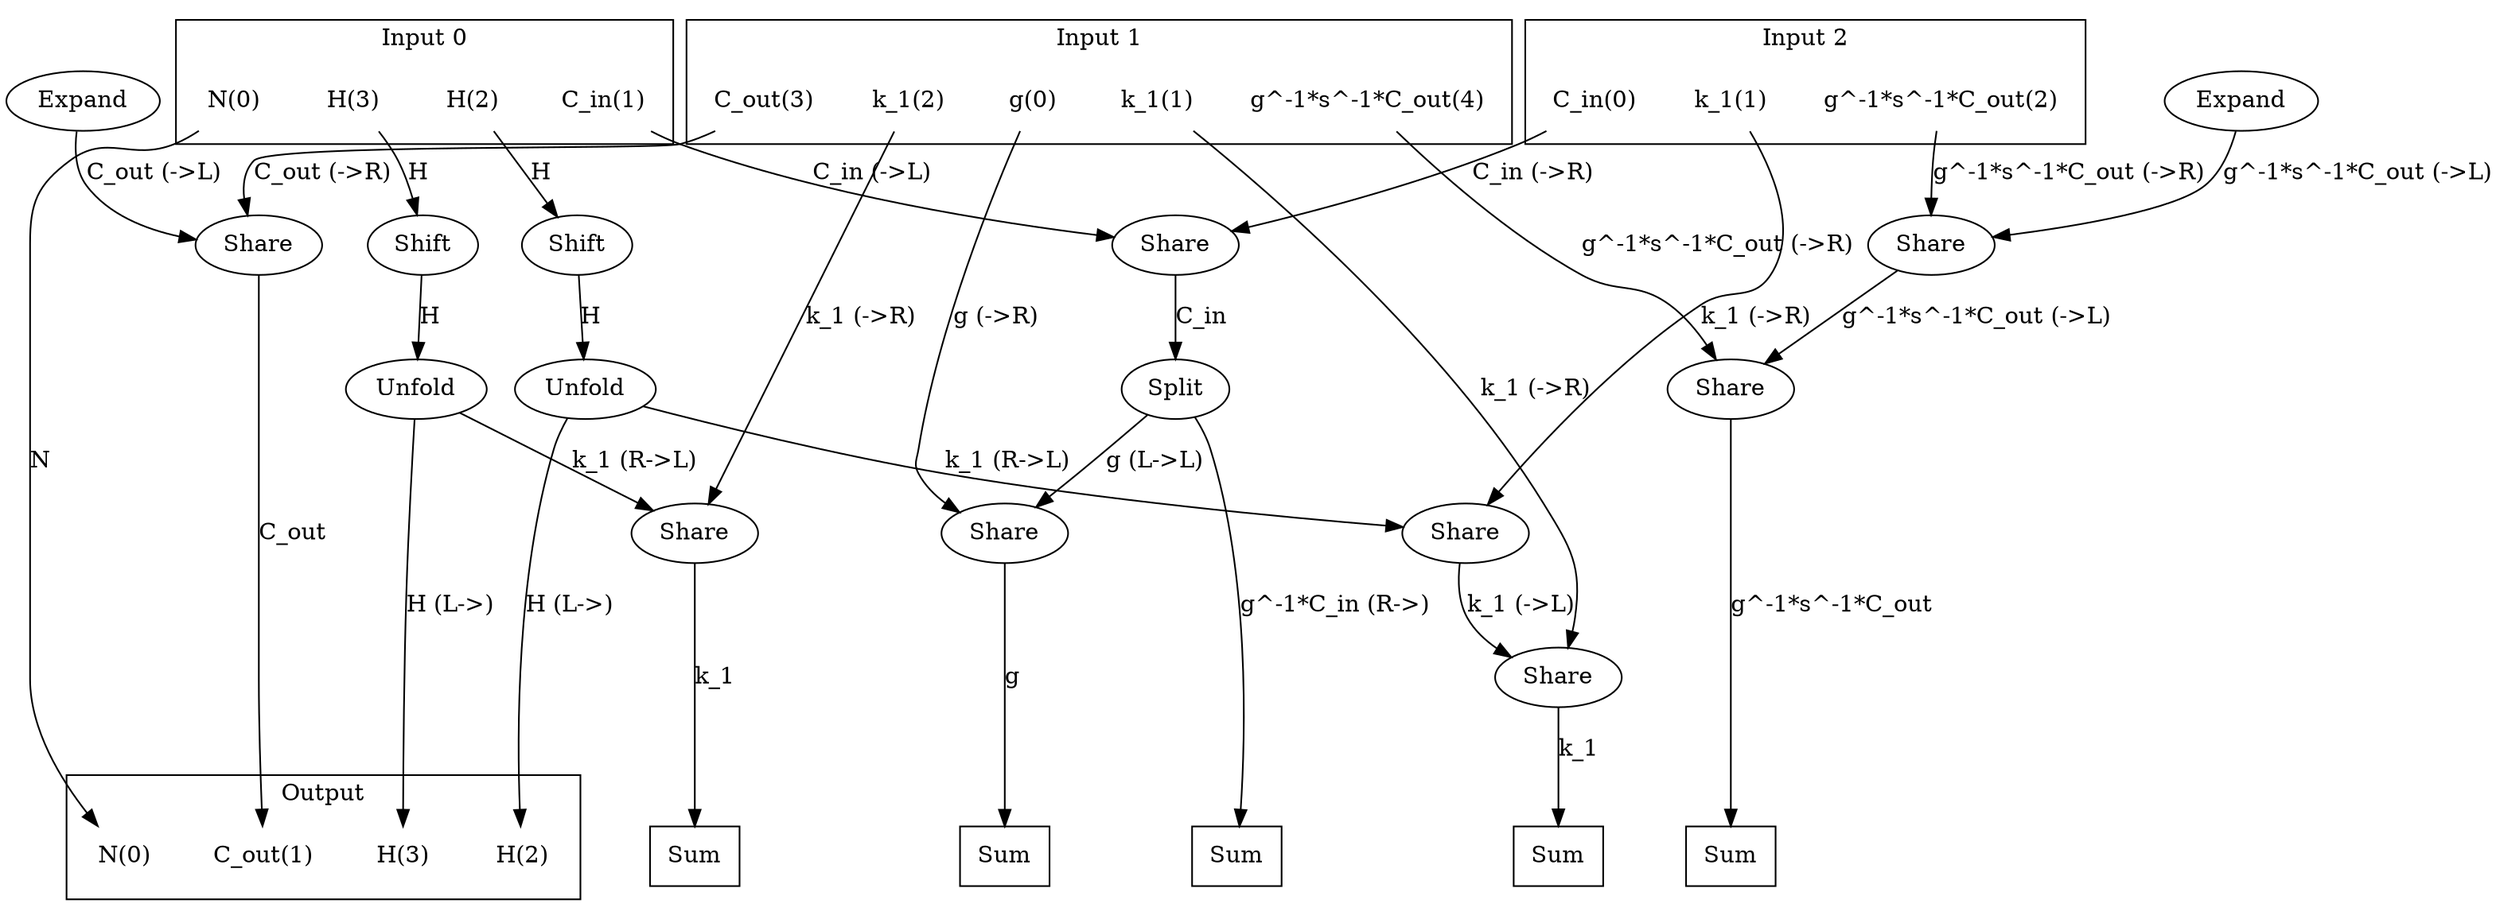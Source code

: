 digraph kernel {
newrank = true;
op_0x5601d16be000 [label="Unfold"];
op_0x5601d16be040 [label="Unfold"];
op_0x5601d16bf850 [label="Split"];
op_0x5601d17c8280 [label="Share"];
op_0x5601d17c8320 [label="Share"];
op_0x5601d17c8370 [label="Share"];
op_0x5601d17c83c0 [label="Share"];
op_0x5601d17c8410 [label="Share"];
op_0x5601d17c8460 [label="Share"];
op_0x5601d17c85a0 [label="Share"];
op_0x5601d17c85f0 [label="Share"];
op_0x5601d17c8d00 [label="Shift"];
op_0x5601d17c8d30 [label="Shift"];
op_0x5601d193f598 [label="Expand"];
op_0x5601d193f5b8 [label="Expand"];
reduce_0x7fe438001998 [label="Sum", shape=box];
reduce_0x7fe4380019b0 [label="Sum", shape=box];
reduce_0x7fe438001828 [label="Sum", shape=box];
reduce_0x7fe438009288 [label="Sum", shape=box];
reduce_0x7fe438005b90 [label="Sum", shape=box];
subgraph cluster_out {
label = "Output";
out_0 [label="N(0)", shape=none];
out_1 [label="C_out(1)", shape=none];
out_2 [label="H(2)", shape=none];
out_3 [label="H(3)", shape=none];
}
{ rank = same;
reduce_0x7fe438001998;
reduce_0x7fe4380019b0;
reduce_0x7fe438001828;
reduce_0x7fe438009288;
reduce_0x7fe438005b90;
out_0;
out_1;
out_2;
out_3;
}
subgraph cluster_in_0 {
label = "Input 0";
in_0_0 [label="N(0)", shape=none];
in_0_1 [label="C_in(1)", shape=none];
in_0_2 [label="H(2)", shape=none];
in_0_3 [label="H(3)", shape=none];
}
subgraph cluster_in_1 {
label = "Input 1";
in_1_0 [label="g(0)", shape=none];
in_1_1 [label="k_1(1)", shape=none];
in_1_2 [label="k_1(2)", shape=none];
in_1_3 [label="C_out(3)", shape=none];
in_1_4 [label="g^-1*s^-1*C_out(4)", shape=none];
}
subgraph cluster_in_2 {
label = "Input 2";
in_2_0 [label="C_in(0)", shape=none];
in_2_1 [label="k_1(1)", shape=none];
in_2_2 [label="g^-1*s^-1*C_out(2)", shape=none];
}
{ rank = same;
in_0_0;
in_0_1;
in_0_2;
in_0_3;
in_1_0;
in_1_1;
in_1_2;
in_1_3;
in_1_4;
in_2_0;
in_2_1;
in_2_2;
}
in_0_0 -> out_0 [label="N"];
in_0_1 -> op_0x5601d17c85f0 [label="C_in (->L)"];
in_0_2 -> op_0x5601d17c8d30 [label="H"];
in_0_3 -> op_0x5601d17c8d00 [label="H"];
in_1_0 -> op_0x5601d17c8320 [label="g (->R)"];
in_1_1 -> op_0x5601d17c8410 [label="k_1 (->R)"];
in_1_2 -> op_0x5601d17c8370 [label="k_1 (->R)"];
in_1_3 -> op_0x5601d17c8280 [label="C_out (->R)"];
in_1_4 -> op_0x5601d17c83c0 [label="g^-1*s^-1*C_out (->R)"];
in_2_0 -> op_0x5601d17c85f0 [label="C_in (->R)"];
in_2_1 -> op_0x5601d17c85a0 [label="k_1 (->R)"];
in_2_2 -> op_0x5601d17c8460 [label="g^-1*s^-1*C_out (->R)"];
op_0x5601d17c8280 -> out_1 [label="C_out"];
op_0x5601d16be040 -> out_2 [label="H (L->)"];
op_0x5601d16be000 -> out_3 [label="H (L->)"];
op_0x5601d17c8d00 -> op_0x5601d16be000 [label="H"];
op_0x5601d17c8d30 -> op_0x5601d16be040 [label="H"];
op_0x5601d17c85f0 -> op_0x5601d16bf850 [label="C_in"];
op_0x5601d193f598 -> op_0x5601d17c8280 [label="C_out (->L)"];
op_0x5601d16bf850 -> op_0x5601d17c8320 [label="g (L->L)"];
op_0x5601d16be000 -> op_0x5601d17c8370 [label="k_1 (R->L)"];
op_0x5601d17c8460 -> op_0x5601d17c83c0 [label="g^-1*s^-1*C_out (->L)"];
op_0x5601d17c85a0 -> op_0x5601d17c8410 [label="k_1 (->L)"];
op_0x5601d193f5b8 -> op_0x5601d17c8460 [label="g^-1*s^-1*C_out (->L)"];
op_0x5601d16be040 -> op_0x5601d17c85a0 [label="k_1 (R->L)"];
op_0x5601d17c8320 -> reduce_0x7fe438001828 [label="g"];
op_0x5601d17c8370 -> reduce_0x7fe438001998 [label="k_1"];
op_0x5601d17c8410 -> reduce_0x7fe4380019b0 [label="k_1"];
op_0x5601d16bf850 -> reduce_0x7fe438005b90 [label="g^-1*C_in (R->)"];
op_0x5601d17c83c0 -> reduce_0x7fe438009288 [label="g^-1*s^-1*C_out"];
}
